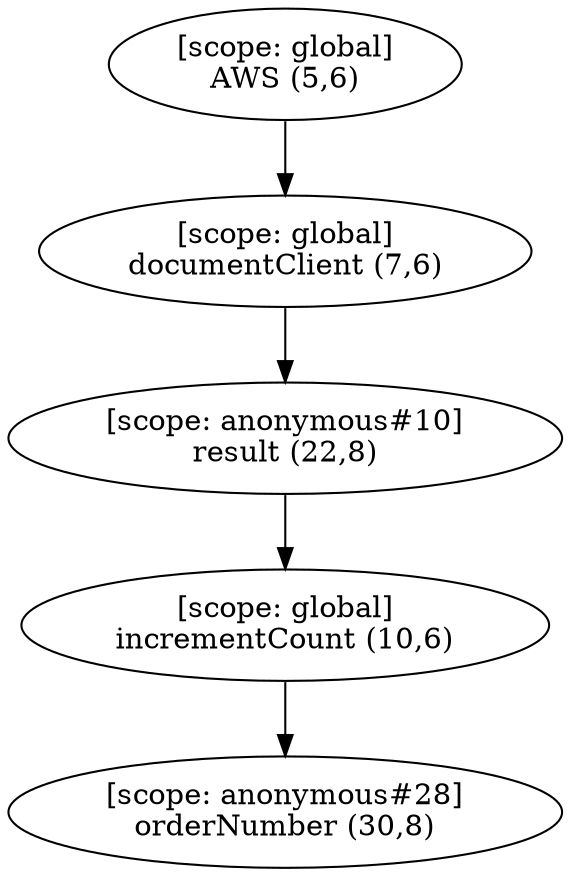 digraph G {
  graph [ rankdir =TB ];
subgraph global {
  graph [ label = "Scope [global]" ];
  "[scope: global]
AWS (5,6)";
  "[scope: global]
documentClient (7,6)";
  "[scope: global]
incrementCount (10,6)";
}

subgraph anonymous_10 {
  graph [ label = "Scope [anonymous_10]" ];
  "[scope: anonymous#10]
result (22,8)";
}

subgraph anonymous_28 {
  graph [ label = "Scope [anonymous_28]" ];
  "[scope: anonymous#28]
orderNumber (30,8)";
}

  "[scope: global]
AWS (5,6)" -> "[scope: global]
documentClient (7,6)";
  "[scope: global]
documentClient (7,6)" -> "[scope: anonymous#10]
result (22,8)";
  "[scope: anonymous#10]
result (22,8)" -> "[scope: global]
incrementCount (10,6)";
  "[scope: global]
incrementCount (10,6)" -> "[scope: anonymous#28]
orderNumber (30,8)";
}
